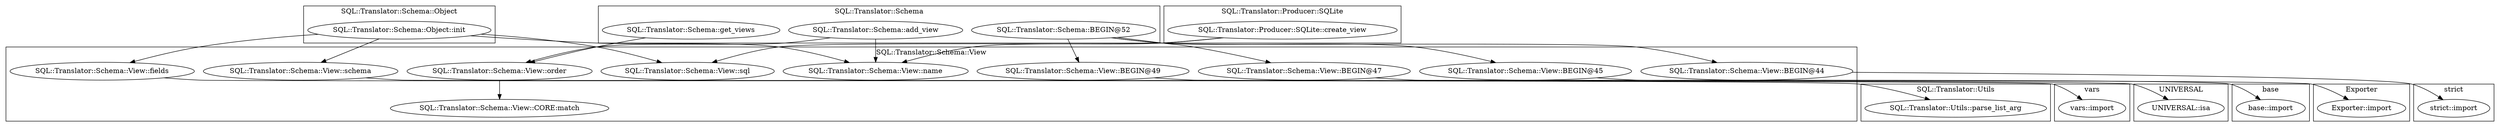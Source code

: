 digraph {
graph [overlap=false]
subgraph cluster_SQL_Translator_Utils {
	label="SQL::Translator::Utils";
	"SQL::Translator::Utils::parse_list_arg";
}
subgraph cluster_UNIVERSAL {
	label="UNIVERSAL";
	"UNIVERSAL::isa";
}
subgraph cluster_base {
	label="base";
	"base::import";
}
subgraph cluster_Exporter {
	label="Exporter";
	"Exporter::import";
}
subgraph cluster_SQL_Translator_Schema_Object {
	label="SQL::Translator::Schema::Object";
	"SQL::Translator::Schema::Object::init";
}
subgraph cluster_vars {
	label="vars";
	"vars::import";
}
subgraph cluster_SQL_Translator_Schema_View {
	label="SQL::Translator::Schema::View";
	"SQL::Translator::Schema::View::sql";
	"SQL::Translator::Schema::View::fields";
	"SQL::Translator::Schema::View::name";
	"SQL::Translator::Schema::View::BEGIN@49";
	"SQL::Translator::Schema::View::schema";
	"SQL::Translator::Schema::View::CORE:match";
	"SQL::Translator::Schema::View::BEGIN@47";
	"SQL::Translator::Schema::View::BEGIN@45";
	"SQL::Translator::Schema::View::order";
	"SQL::Translator::Schema::View::BEGIN@44";
}
subgraph cluster_SQL_Translator_Schema {
	label="SQL::Translator::Schema";
	"SQL::Translator::Schema::BEGIN@52";
	"SQL::Translator::Schema::add_view";
	"SQL::Translator::Schema::get_views";
}
subgraph cluster_strict {
	label="strict";
	"strict::import";
}
subgraph cluster_SQL_Translator_Producer_SQLite {
	label="SQL::Translator::Producer::SQLite";
	"SQL::Translator::Producer::SQLite::create_view";
}
"SQL::Translator::Schema::BEGIN@52" -> "SQL::Translator::Schema::View::BEGIN@44";
"SQL::Translator::Schema::View::order" -> "SQL::Translator::Schema::View::CORE:match";
"SQL::Translator::Schema::View::BEGIN@45" -> "Exporter::import";
"SQL::Translator::Schema::add_view" -> "SQL::Translator::Schema::View::order";
"SQL::Translator::Schema::get_views" -> "SQL::Translator::Schema::View::order";
"SQL::Translator::Schema::BEGIN@52" -> "SQL::Translator::Schema::View::BEGIN@47";
"SQL::Translator::Schema::add_view" -> "SQL::Translator::Schema::View::name";
"SQL::Translator::Schema::Object::init" -> "SQL::Translator::Schema::View::name";
"SQL::Translator::Producer::SQLite::create_view" -> "SQL::Translator::Schema::View::name";
"SQL::Translator::Schema::Object::init" -> "SQL::Translator::Schema::View::schema";
"SQL::Translator::Schema::View::BEGIN@47" -> "base::import";
"SQL::Translator::Schema::View::BEGIN@49" -> "vars::import";
"SQL::Translator::Schema::View::BEGIN@44" -> "strict::import";
"SQL::Translator::Schema::Object::init" -> "SQL::Translator::Schema::View::sql";
"SQL::Translator::Producer::SQLite::create_view" -> "SQL::Translator::Schema::View::sql";
"SQL::Translator::Schema::Object::init" -> "SQL::Translator::Schema::View::fields";
"SQL::Translator::Schema::BEGIN@52" -> "SQL::Translator::Schema::View::BEGIN@45";
"SQL::Translator::Schema::View::fields" -> "SQL::Translator::Utils::parse_list_arg";
"SQL::Translator::Schema::View::schema" -> "UNIVERSAL::isa";
"SQL::Translator::Schema::BEGIN@52" -> "SQL::Translator::Schema::View::BEGIN@49";
}
